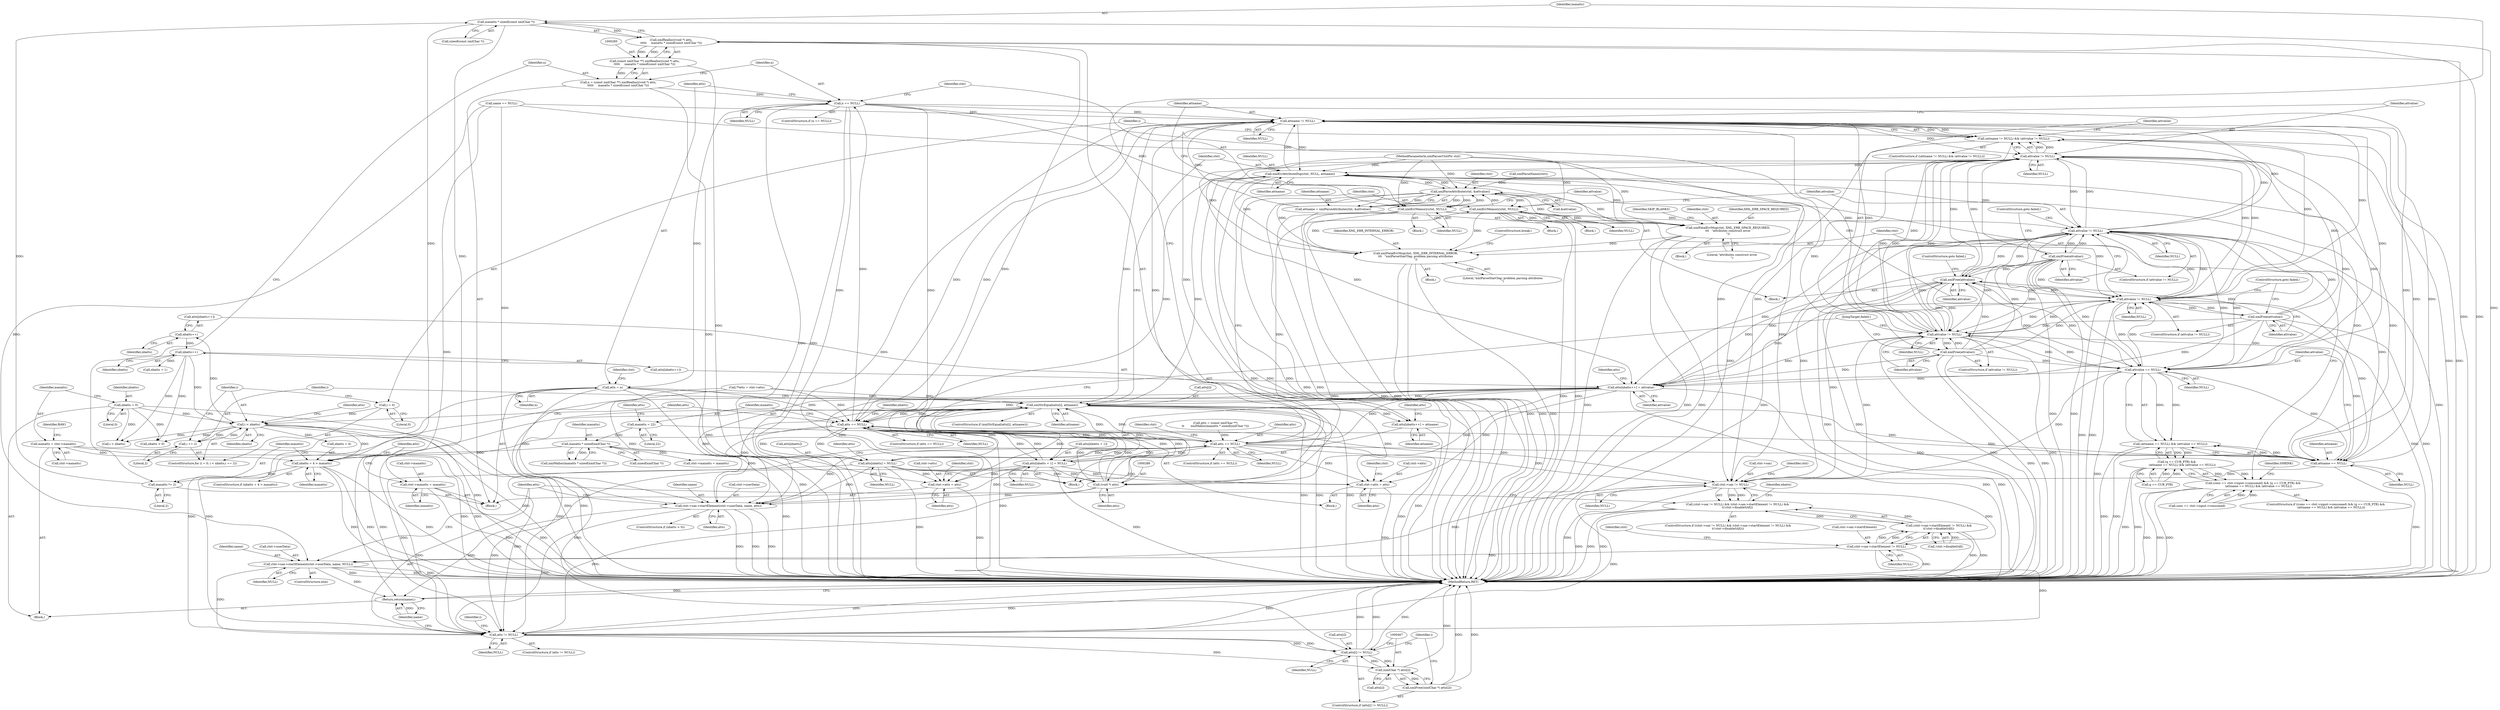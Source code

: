 digraph "0_Chrome_d0947db40187f4708c58e64cbd6013faf9eddeed_32@API" {
"1000290" [label="(Call,maxatts * sizeof(const xmlChar *))"];
"1000279" [label="(Call,maxatts *= 2)"];
"1000272" [label="(Call,nbatts + 4 > maxatts)"];
"1000207" [label="(Call,i < nbatts)"];
"1000210" [label="(Call,i += 2)"];
"1000204" [label="(Call,i = 0)"];
"1000119" [label="(Call,nbatts = 0)"];
"1000331" [label="(Call,nbatts++)"];
"1000325" [label="(Call,nbatts++)"];
"1000290" [label="(Call,maxatts * sizeof(const xmlChar *))"];
"1000241" [label="(Call,maxatts * sizeof(xmlChar *))"];
"1000233" [label="(Call,maxatts = 22)"];
"1000123" [label="(Call,maxatts = ctxt->maxatts)"];
"1000286" [label="(Call,xmlRealloc((void *) atts,\n\t\t\t\t\t     maxatts * sizeof(const xmlChar *)))"];
"1000284" [label="(Call,(const xmlChar **) xmlRealloc((void *) atts,\n\t\t\t\t\t     maxatts * sizeof(const xmlChar *)))"];
"1000282" [label="(Call,n = (const xmlChar **) xmlRealloc((void *) atts,\n\t\t\t\t\t     maxatts * sizeof(const xmlChar *)))"];
"1000295" [label="(Call,n == NULL)"];
"1000196" [label="(Call,attname != NULL)"];
"1000195" [label="(Call,(attname != NULL) && (attvalue != NULL))"];
"1000199" [label="(Call,attvalue != NULL)"];
"1000221" [label="(Call,xmlErrAttributeDup(ctxt, NULL, attname))"];
"1000190" [label="(Call,xmlParseAttribute(ctxt, &attvalue))"];
"1000188" [label="(Call,attname = xmlParseAttribute(ctxt, &attvalue))"];
"1000250" [label="(Call,xmlErrMemory(ctxt, NULL))"];
"1000254" [label="(Call,attvalue != NULL)"];
"1000225" [label="(Call,xmlFree(attvalue))"];
"1000303" [label="(Call,attvalue != NULL)"];
"1000306" [label="(Call,xmlFree(attvalue))"];
"1000328" [label="(Call,atts[nbatts++] = attvalue)"];
"1000215" [label="(Call,xmlStrEqual(atts[i], attname))"];
"1000229" [label="(Call,atts == NULL)"];
"1000246" [label="(Call,atts == NULL)"];
"1000260" [label="(Call,ctxt->atts = atts)"];
"1000334" [label="(Call,atts[nbatts] = NULL)"];
"1000287" [label="(Call,(void *) atts)"];
"1000431" [label="(Call,ctxt->sax->startElement(ctxt->userData, name, atts))"];
"1000445" [label="(Call,atts != NULL)"];
"1000460" [label="(Call,atts[i] != NULL)"];
"1000466" [label="(Call,(xmlChar *) atts[i])"];
"1000465" [label="(Call,xmlFree((xmlChar *) atts[i]))"];
"1000471" [label="(Return,return(name);)"];
"1000312" [label="(Call,ctxt->atts = atts)"];
"1000339" [label="(Call,atts[nbatts + 1] = NULL)"];
"1000393" [label="(Call,attname == NULL)"];
"1000392" [label="(Call,(attname == NULL) && (attvalue == NULL))"];
"1000388" [label="(Call,(q == CUR_PTR) &&\n            (attname == NULL) && (attvalue == NULL))"];
"1000380" [label="(Call,(cons == ctxt->input->consumed) && (q == CUR_PTR) &&\n            (attname == NULL) && (attvalue == NULL))"];
"1000396" [label="(Call,attvalue == NULL)"];
"1000349" [label="(Call,attvalue != NULL)"];
"1000352" [label="(Call,xmlFree(attvalue))"];
"1000409" [label="(Call,ctxt->sax != NULL)"];
"1000408" [label="(Call,(ctxt->sax != NULL) && (ctxt->sax->startElement != NULL) &&\n\t(!ctxt->disableSAX))"];
"1000415" [label="(Call,ctxt->sax->startElement != NULL)"];
"1000414" [label="(Call,(ctxt->sax->startElement != NULL) &&\n\t(!ctxt->disableSAX))"];
"1000438" [label="(Call,ctxt->sax->startElement(ctxt->userData, name, NULL))"];
"1000322" [label="(Call,atts[nbatts++] = attname)"];
"1000257" [label="(Call,xmlFree(attvalue))"];
"1000374" [label="(Call,xmlFatalErrMsg(ctxt, XML_ERR_SPACE_REQUIRED,\n\t\t\t   \"attributes construct error\n\"))"];
"1000400" [label="(Call,xmlFatalErrMsg(ctxt, XML_ERR_INTERNAL_ERROR,\n\t\t\t   \"xmlParseStartTag: problem parsing attributes\n\"))"];
"1000299" [label="(Call,xmlErrMemory(ctxt, NULL))"];
"1000309" [label="(Call,atts = n)"];
"1000317" [label="(Call,ctxt->maxatts = maxatts)"];
"1000432" [label="(Call,ctxt->userData)"];
"1000120" [label="(Identifier,nbatts)"];
"1000422" [label="(Call,!ctxt->disableSAX)"];
"1000351" [label="(Identifier,NULL)"];
"1000227" [label="(ControlStructure,goto failed;)"];
"1000307" [label="(Identifier,attvalue)"];
"1000141" [label="(Call,name == NULL)"];
"1000202" [label="(Block,)"];
"1000324" [label="(Identifier,atts)"];
"1000287" [label="(Call,(void *) atts)"];
"1000277" [label="(Block,)"];
"1000295" [label="(Call,n == NULL)"];
"1000401" [label="(Identifier,ctxt)"];
"1000330" [label="(Identifier,atts)"];
"1000400" [label="(Call,xmlFatalErrMsg(ctxt, XML_ERR_INTERNAL_ERROR,\n\t\t\t   \"xmlParseStartTag: problem parsing attributes\n\"))"];
"1000327" [label="(Identifier,attname)"];
"1000353" [label="(Identifier,attvalue)"];
"1000233" [label="(Call,maxatts = 22)"];
"1000254" [label="(Call,attvalue != NULL)"];
"1000302" [label="(ControlStructure,if (attvalue != NULL))"];
"1000243" [label="(Call,sizeof(xmlChar *))"];
"1000300" [label="(Identifier,ctxt)"];
"1000210" [label="(Call,i += 2)"];
"1000212" [label="(Literal,2)"];
"1000296" [label="(Identifier,n)"];
"1000194" [label="(ControlStructure,if ((attname != NULL) && (attvalue != NULL)))"];
"1000223" [label="(Identifier,NULL)"];
"1000415" [label="(Call,ctxt->sax->startElement != NULL)"];
"1000431" [label="(Call,ctxt->sax->startElement(ctxt->userData, name, atts))"];
"1000242" [label="(Identifier,maxatts)"];
"1000272" [label="(Call,nbatts + 4 > maxatts)"];
"1000262" [label="(Identifier,ctxt)"];
"1000255" [label="(Identifier,attvalue)"];
"1000335" [label="(Call,atts[nbatts])"];
"1000461" [label="(Call,atts[i])"];
"1000336" [label="(Identifier,atts)"];
"1000377" [label="(Literal,\"attributes construct error\n\")"];
"1000260" [label="(Call,ctxt->atts = atts)"];
"1000297" [label="(Identifier,NULL)"];
"1000188" [label="(Call,attname = xmlParseAttribute(ctxt, &attvalue))"];
"1000221" [label="(Call,xmlErrAttributeDup(ctxt, NULL, attname))"];
"1000200" [label="(Identifier,attvalue)"];
"1000267" [label="(Identifier,ctxt)"];
"1000341" [label="(Identifier,atts)"];
"1000338" [label="(Identifier,NULL)"];
"1000301" [label="(Identifier,NULL)"];
"1000352" [label="(Call,xmlFree(attvalue))"];
"1000328" [label="(Call,atts[nbatts++] = attvalue)"];
"1000138" [label="(Call,xmlParseName(ctxt))"];
"1000354" [label="(JumpTarget,failed:)"];
"1000326" [label="(Identifier,nbatts)"];
"1000405" [label="(Identifier,SHRINK)"];
"1000225" [label="(Call,xmlFree(attvalue))"];
"1000471" [label="(Return,return(name);)"];
"1000314" [label="(Identifier,ctxt)"];
"1000321" [label="(Identifier,maxatts)"];
"1000215" [label="(Call,xmlStrEqual(atts[i], attname))"];
"1000348" [label="(ControlStructure,if (attvalue != NULL))"];
"1000427" [label="(ControlStructure,if (nbatts > 0))"];
"1000203" [label="(ControlStructure,for (i = 0; i < nbatts;i += 2))"];
"1000281" [label="(Literal,2)"];
"1000409" [label="(Call,ctxt->sax != NULL)"];
"1000251" [label="(Identifier,ctxt)"];
"1000413" [label="(Identifier,NULL)"];
"1000217" [label="(Identifier,atts)"];
"1000274" [label="(Identifier,nbatts)"];
"1000248" [label="(Identifier,NULL)"];
"1000204" [label="(Call,i = 0)"];
"1000234" [label="(Identifier,maxatts)"];
"1000124" [label="(Identifier,maxatts)"];
"1000261" [label="(Call,ctxt->atts)"];
"1000318" [label="(Call,ctxt->maxatts)"];
"1000214" [label="(ControlStructure,if (xmlStrEqual(atts[i], attname)))"];
"1000258" [label="(Identifier,attvalue)"];
"1000273" [label="(Call,nbatts + 4)"];
"1000435" [label="(Identifier,name)"];
"1000375" [label="(Identifier,ctxt)"];
"1000198" [label="(Identifier,NULL)"];
"1000323" [label="(Call,atts[nbatts++])"];
"1000349" [label="(Call,attvalue != NULL)"];
"1000306" [label="(Call,xmlFree(attvalue))"];
"1000414" [label="(Call,(ctxt->sax->startElement != NULL) &&\n\t(!ctxt->disableSAX))"];
"1000224" [label="(Identifier,attname)"];
"1000241" [label="(Call,maxatts * sizeof(xmlChar *))"];
"1000175" [label="(Block,)"];
"1000380" [label="(Call,(cons == ctxt->input->consumed) && (q == CUR_PTR) &&\n            (attname == NULL) && (attvalue == NULL))"];
"1000408" [label="(Call,(ctxt->sax != NULL) && (ctxt->sax->startElement != NULL) &&\n\t(!ctxt->disableSAX))"];
"1000342" [label="(Call,nbatts + 1)"];
"1000311" [label="(Identifier,n)"];
"1000304" [label="(Identifier,attvalue)"];
"1000292" [label="(Call,sizeof(const xmlChar *))"];
"1000228" [label="(ControlStructure,if (atts == NULL))"];
"1000284" [label="(Call,(const xmlChar **) xmlRealloc((void *) atts,\n\t\t\t\t\t     maxatts * sizeof(const xmlChar *)))"];
"1000402" [label="(Identifier,XML_ERR_INTERNAL_ERROR)"];
"1000464" [label="(Identifier,NULL)"];
"1000286" [label="(Call,xmlRealloc((void *) atts,\n\t\t\t\t\t     maxatts * sizeof(const xmlChar *)))"];
"1000331" [label="(Call,nbatts++)"];
"1000416" [label="(Call,ctxt->sax->startElement)"];
"1000473" [label="(MethodReturn,RET)"];
"1000222" [label="(Identifier,ctxt)"];
"1000437" [label="(ControlStructure,else)"];
"1000299" [label="(Call,xmlErrMemory(ctxt, NULL))"];
"1000376" [label="(Identifier,XML_ERR_SPACE_REQUIRED)"];
"1000428" [label="(Call,nbatts > 0)"];
"1000259" [label="(ControlStructure,goto failed;)"];
"1000113" [label="(Call,**atts = ctxt->atts)"];
"1000322" [label="(Call,atts[nbatts++] = attname)"];
"1000240" [label="(Call,xmlMalloc(maxatts * sizeof(xmlChar *)))"];
"1000236" [label="(Call,atts = (const xmlChar **)\n\t\t       xmlMalloc(maxatts * sizeof(xmlChar *)))"];
"1000280" [label="(Identifier,maxatts)"];
"1000235" [label="(Literal,22)"];
"1000290" [label="(Call,maxatts * sizeof(const xmlChar *))"];
"1000196" [label="(Call,attname != NULL)"];
"1000334" [label="(Call,atts[nbatts] = NULL)"];
"1000309" [label="(Call,atts = n)"];
"1000447" [label="(Identifier,NULL)"];
"1000399" [label="(Block,)"];
"1000436" [label="(Identifier,atts)"];
"1000472" [label="(Identifier,name)"];
"1000316" [label="(Identifier,atts)"];
"1000283" [label="(Identifier,n)"];
"1000265" [label="(Call,ctxt->maxatts = maxatts)"];
"1000252" [label="(Identifier,NULL)"];
"1000305" [label="(Identifier,NULL)"];
"1000289" [label="(Identifier,atts)"];
"1000389" [label="(Call,q == CUR_PTR)"];
"1000460" [label="(Call,atts[i] != NULL)"];
"1000421" [label="(Identifier,NULL)"];
"1000339" [label="(Call,atts[nbatts + 1] = NULL)"];
"1000303" [label="(Call,attvalue != NULL)"];
"1000394" [label="(Identifier,attname)"];
"1000219" [label="(Identifier,attname)"];
"1000466" [label="(Call,(xmlChar *) atts[i])"];
"1000451" [label="(Identifier,i)"];
"1000443" [label="(Identifier,NULL)"];
"1000294" [label="(ControlStructure,if (n == NULL))"];
"1000446" [label="(Identifier,atts)"];
"1000229" [label="(Call,atts == NULL)"];
"1000340" [label="(Call,atts[nbatts + 1])"];
"1000373" [label="(Block,)"];
"1000332" [label="(Identifier,nbatts)"];
"1000192" [label="(Call,&attvalue)"];
"1000195" [label="(Call,(attname != NULL) && (attvalue != NULL))"];
"1000231" [label="(Identifier,NULL)"];
"1000438" [label="(Call,ctxt->sax->startElement(ctxt->userData, name, NULL))"];
"1000257" [label="(Call,xmlFree(attvalue))"];
"1000424" [label="(Identifier,ctxt)"];
"1000245" [label="(ControlStructure,if (atts == NULL))"];
"1000453" [label="(Call,i < nbatts)"];
"1000131" [label="(Identifier,RAW)"];
"1000249" [label="(Block,)"];
"1000444" [label="(ControlStructure,if (atts != NULL))"];
"1000429" [label="(Identifier,nbatts)"];
"1000457" [label="(Identifier,i)"];
"1000397" [label="(Identifier,attvalue)"];
"1000123" [label="(Call,maxatts = ctxt->maxatts)"];
"1000398" [label="(Identifier,NULL)"];
"1000279" [label="(Call,maxatts *= 2)"];
"1000298" [label="(Block,)"];
"1000256" [label="(Identifier,NULL)"];
"1000271" [label="(ControlStructure,if (nbatts + 4 > maxatts))"];
"1000237" [label="(Identifier,atts)"];
"1000209" [label="(Identifier,nbatts)"];
"1000226" [label="(Identifier,attvalue)"];
"1000439" [label="(Call,ctxt->userData)"];
"1000246" [label="(Call,atts == NULL)"];
"1000445" [label="(Call,atts != NULL)"];
"1000206" [label="(Literal,0)"];
"1000381" [label="(Call,cons == ctxt->input->consumed)"];
"1000459" [label="(ControlStructure,if (atts[i] != NULL))"];
"1000205" [label="(Identifier,i)"];
"1000325" [label="(Call,nbatts++)"];
"1000207" [label="(Call,i < nbatts)"];
"1000312" [label="(Call,ctxt->atts = atts)"];
"1000465" [label="(Call,xmlFree((xmlChar *) atts[i]))"];
"1000403" [label="(Literal,\"xmlParseStartTag: problem parsing attributes\n\")"];
"1000404" [label="(ControlStructure,break;)"];
"1000250" [label="(Call,xmlErrMemory(ctxt, NULL))"];
"1000308" [label="(ControlStructure,goto failed;)"];
"1000121" [label="(Literal,0)"];
"1000211" [label="(Identifier,i)"];
"1000201" [label="(Identifier,NULL)"];
"1000253" [label="(ControlStructure,if (attvalue != NULL))"];
"1000291" [label="(Identifier,maxatts)"];
"1000317" [label="(Call,ctxt->maxatts = maxatts)"];
"1000208" [label="(Identifier,i)"];
"1000329" [label="(Call,atts[nbatts++])"];
"1000197" [label="(Identifier,attname)"];
"1000189" [label="(Identifier,attname)"];
"1000442" [label="(Identifier,name)"];
"1000276" [label="(Identifier,maxatts)"];
"1000232" [label="(Block,)"];
"1000396" [label="(Call,attvalue == NULL)"];
"1000119" [label="(Call,nbatts = 0)"];
"1000393" [label="(Call,attname == NULL)"];
"1000374" [label="(Call,xmlFatalErrMsg(ctxt, XML_ERR_SPACE_REQUIRED,\n\t\t\t   \"attributes construct error\n\"))"];
"1000282" [label="(Call,n = (const xmlChar **) xmlRealloc((void *) atts,\n\t\t\t\t\t     maxatts * sizeof(const xmlChar *)))"];
"1000392" [label="(Call,(attname == NULL) && (attvalue == NULL))"];
"1000410" [label="(Call,ctxt->sax)"];
"1000216" [label="(Call,atts[i])"];
"1000125" [label="(Call,ctxt->maxatts)"];
"1000388" [label="(Call,(q == CUR_PTR) &&\n            (attname == NULL) && (attvalue == NULL))"];
"1000395" [label="(Identifier,NULL)"];
"1000107" [label="(MethodParameterIn,xmlParserCtxtPtr ctxt)"];
"1000264" [label="(Identifier,atts)"];
"1000190" [label="(Call,xmlParseAttribute(ctxt, &attvalue))"];
"1000313" [label="(Call,ctxt->atts)"];
"1000418" [label="(Identifier,ctxt)"];
"1000310" [label="(Identifier,atts)"];
"1000407" [label="(ControlStructure,if ((ctxt->sax != NULL) && (ctxt->sax->startElement != NULL) &&\n\t(!ctxt->disableSAX)))"];
"1000191" [label="(Identifier,ctxt)"];
"1000350" [label="(Identifier,attvalue)"];
"1000379" [label="(ControlStructure,if ((cons == ctxt->input->consumed) && (q == CUR_PTR) &&\n            (attname == NULL) && (attvalue == NULL)))"];
"1000378" [label="(Identifier,SKIP_BLANKS)"];
"1000247" [label="(Identifier,atts)"];
"1000468" [label="(Call,atts[i])"];
"1000345" [label="(Identifier,NULL)"];
"1000319" [label="(Identifier,ctxt)"];
"1000220" [label="(Block,)"];
"1000199" [label="(Call,attvalue != NULL)"];
"1000333" [label="(Identifier,attvalue)"];
"1000230" [label="(Identifier,atts)"];
"1000108" [label="(Block,)"];
"1000290" -> "1000286"  [label="AST: "];
"1000290" -> "1000292"  [label="CFG: "];
"1000291" -> "1000290"  [label="AST: "];
"1000292" -> "1000290"  [label="AST: "];
"1000286" -> "1000290"  [label="CFG: "];
"1000290" -> "1000473"  [label="DDG: "];
"1000290" -> "1000272"  [label="DDG: "];
"1000290" -> "1000286"  [label="DDG: "];
"1000279" -> "1000290"  [label="DDG: "];
"1000290" -> "1000317"  [label="DDG: "];
"1000279" -> "1000277"  [label="AST: "];
"1000279" -> "1000281"  [label="CFG: "];
"1000280" -> "1000279"  [label="AST: "];
"1000281" -> "1000279"  [label="AST: "];
"1000283" -> "1000279"  [label="CFG: "];
"1000272" -> "1000279"  [label="DDG: "];
"1000272" -> "1000271"  [label="AST: "];
"1000272" -> "1000276"  [label="CFG: "];
"1000273" -> "1000272"  [label="AST: "];
"1000276" -> "1000272"  [label="AST: "];
"1000280" -> "1000272"  [label="CFG: "];
"1000324" -> "1000272"  [label="CFG: "];
"1000272" -> "1000473"  [label="DDG: "];
"1000272" -> "1000473"  [label="DDG: "];
"1000272" -> "1000473"  [label="DDG: "];
"1000207" -> "1000272"  [label="DDG: "];
"1000241" -> "1000272"  [label="DDG: "];
"1000123" -> "1000272"  [label="DDG: "];
"1000207" -> "1000203"  [label="AST: "];
"1000207" -> "1000209"  [label="CFG: "];
"1000208" -> "1000207"  [label="AST: "];
"1000209" -> "1000207"  [label="AST: "];
"1000217" -> "1000207"  [label="CFG: "];
"1000230" -> "1000207"  [label="CFG: "];
"1000207" -> "1000473"  [label="DDG: "];
"1000207" -> "1000473"  [label="DDG: "];
"1000207" -> "1000473"  [label="DDG: "];
"1000210" -> "1000207"  [label="DDG: "];
"1000204" -> "1000207"  [label="DDG: "];
"1000119" -> "1000207"  [label="DDG: "];
"1000331" -> "1000207"  [label="DDG: "];
"1000207" -> "1000210"  [label="DDG: "];
"1000207" -> "1000273"  [label="DDG: "];
"1000207" -> "1000325"  [label="DDG: "];
"1000207" -> "1000428"  [label="DDG: "];
"1000207" -> "1000453"  [label="DDG: "];
"1000210" -> "1000203"  [label="AST: "];
"1000210" -> "1000212"  [label="CFG: "];
"1000211" -> "1000210"  [label="AST: "];
"1000212" -> "1000210"  [label="AST: "];
"1000208" -> "1000210"  [label="CFG: "];
"1000204" -> "1000203"  [label="AST: "];
"1000204" -> "1000206"  [label="CFG: "];
"1000205" -> "1000204"  [label="AST: "];
"1000206" -> "1000204"  [label="AST: "];
"1000208" -> "1000204"  [label="CFG: "];
"1000119" -> "1000108"  [label="AST: "];
"1000119" -> "1000121"  [label="CFG: "];
"1000120" -> "1000119"  [label="AST: "];
"1000121" -> "1000119"  [label="AST: "];
"1000124" -> "1000119"  [label="CFG: "];
"1000119" -> "1000473"  [label="DDG: "];
"1000119" -> "1000428"  [label="DDG: "];
"1000119" -> "1000453"  [label="DDG: "];
"1000331" -> "1000329"  [label="AST: "];
"1000331" -> "1000332"  [label="CFG: "];
"1000332" -> "1000331"  [label="AST: "];
"1000329" -> "1000331"  [label="CFG: "];
"1000325" -> "1000331"  [label="DDG: "];
"1000331" -> "1000342"  [label="DDG: "];
"1000331" -> "1000428"  [label="DDG: "];
"1000331" -> "1000453"  [label="DDG: "];
"1000325" -> "1000323"  [label="AST: "];
"1000325" -> "1000326"  [label="CFG: "];
"1000326" -> "1000325"  [label="AST: "];
"1000323" -> "1000325"  [label="CFG: "];
"1000241" -> "1000240"  [label="AST: "];
"1000241" -> "1000243"  [label="CFG: "];
"1000242" -> "1000241"  [label="AST: "];
"1000243" -> "1000241"  [label="AST: "];
"1000240" -> "1000241"  [label="CFG: "];
"1000241" -> "1000473"  [label="DDG: "];
"1000241" -> "1000240"  [label="DDG: "];
"1000233" -> "1000241"  [label="DDG: "];
"1000241" -> "1000265"  [label="DDG: "];
"1000233" -> "1000232"  [label="AST: "];
"1000233" -> "1000235"  [label="CFG: "];
"1000234" -> "1000233"  [label="AST: "];
"1000235" -> "1000233"  [label="AST: "];
"1000237" -> "1000233"  [label="CFG: "];
"1000123" -> "1000108"  [label="AST: "];
"1000123" -> "1000125"  [label="CFG: "];
"1000124" -> "1000123"  [label="AST: "];
"1000125" -> "1000123"  [label="AST: "];
"1000131" -> "1000123"  [label="CFG: "];
"1000123" -> "1000473"  [label="DDG: "];
"1000123" -> "1000473"  [label="DDG: "];
"1000286" -> "1000284"  [label="AST: "];
"1000287" -> "1000286"  [label="AST: "];
"1000284" -> "1000286"  [label="CFG: "];
"1000286" -> "1000473"  [label="DDG: "];
"1000286" -> "1000473"  [label="DDG: "];
"1000286" -> "1000284"  [label="DDG: "];
"1000286" -> "1000284"  [label="DDG: "];
"1000287" -> "1000286"  [label="DDG: "];
"1000284" -> "1000282"  [label="AST: "];
"1000285" -> "1000284"  [label="AST: "];
"1000282" -> "1000284"  [label="CFG: "];
"1000284" -> "1000473"  [label="DDG: "];
"1000284" -> "1000282"  [label="DDG: "];
"1000282" -> "1000277"  [label="AST: "];
"1000283" -> "1000282"  [label="AST: "];
"1000296" -> "1000282"  [label="CFG: "];
"1000282" -> "1000473"  [label="DDG: "];
"1000282" -> "1000295"  [label="DDG: "];
"1000295" -> "1000294"  [label="AST: "];
"1000295" -> "1000297"  [label="CFG: "];
"1000296" -> "1000295"  [label="AST: "];
"1000297" -> "1000295"  [label="AST: "];
"1000300" -> "1000295"  [label="CFG: "];
"1000310" -> "1000295"  [label="CFG: "];
"1000295" -> "1000473"  [label="DDG: "];
"1000295" -> "1000473"  [label="DDG: "];
"1000295" -> "1000196"  [label="DDG: "];
"1000229" -> "1000295"  [label="DDG: "];
"1000295" -> "1000299"  [label="DDG: "];
"1000295" -> "1000309"  [label="DDG: "];
"1000295" -> "1000334"  [label="DDG: "];
"1000295" -> "1000339"  [label="DDG: "];
"1000295" -> "1000393"  [label="DDG: "];
"1000295" -> "1000409"  [label="DDG: "];
"1000196" -> "1000195"  [label="AST: "];
"1000196" -> "1000198"  [label="CFG: "];
"1000197" -> "1000196"  [label="AST: "];
"1000198" -> "1000196"  [label="AST: "];
"1000200" -> "1000196"  [label="CFG: "];
"1000195" -> "1000196"  [label="CFG: "];
"1000196" -> "1000473"  [label="DDG: "];
"1000196" -> "1000195"  [label="DDG: "];
"1000196" -> "1000195"  [label="DDG: "];
"1000188" -> "1000196"  [label="DDG: "];
"1000221" -> "1000196"  [label="DDG: "];
"1000349" -> "1000196"  [label="DDG: "];
"1000396" -> "1000196"  [label="DDG: "];
"1000303" -> "1000196"  [label="DDG: "];
"1000141" -> "1000196"  [label="DDG: "];
"1000254" -> "1000196"  [label="DDG: "];
"1000393" -> "1000196"  [label="DDG: "];
"1000246" -> "1000196"  [label="DDG: "];
"1000229" -> "1000196"  [label="DDG: "];
"1000196" -> "1000199"  [label="DDG: "];
"1000196" -> "1000215"  [label="DDG: "];
"1000196" -> "1000221"  [label="DDG: "];
"1000196" -> "1000229"  [label="DDG: "];
"1000196" -> "1000322"  [label="DDG: "];
"1000196" -> "1000349"  [label="DDG: "];
"1000196" -> "1000393"  [label="DDG: "];
"1000195" -> "1000194"  [label="AST: "];
"1000195" -> "1000199"  [label="CFG: "];
"1000199" -> "1000195"  [label="AST: "];
"1000205" -> "1000195"  [label="CFG: "];
"1000350" -> "1000195"  [label="CFG: "];
"1000195" -> "1000473"  [label="DDG: "];
"1000195" -> "1000473"  [label="DDG: "];
"1000195" -> "1000473"  [label="DDG: "];
"1000349" -> "1000195"  [label="DDG: "];
"1000303" -> "1000195"  [label="DDG: "];
"1000254" -> "1000195"  [label="DDG: "];
"1000199" -> "1000195"  [label="DDG: "];
"1000199" -> "1000195"  [label="DDG: "];
"1000199" -> "1000201"  [label="CFG: "];
"1000200" -> "1000199"  [label="AST: "];
"1000201" -> "1000199"  [label="AST: "];
"1000396" -> "1000199"  [label="DDG: "];
"1000303" -> "1000199"  [label="DDG: "];
"1000254" -> "1000199"  [label="DDG: "];
"1000225" -> "1000199"  [label="DDG: "];
"1000306" -> "1000199"  [label="DDG: "];
"1000352" -> "1000199"  [label="DDG: "];
"1000257" -> "1000199"  [label="DDG: "];
"1000349" -> "1000199"  [label="DDG: "];
"1000199" -> "1000221"  [label="DDG: "];
"1000199" -> "1000225"  [label="DDG: "];
"1000199" -> "1000229"  [label="DDG: "];
"1000199" -> "1000254"  [label="DDG: "];
"1000199" -> "1000303"  [label="DDG: "];
"1000199" -> "1000328"  [label="DDG: "];
"1000199" -> "1000349"  [label="DDG: "];
"1000199" -> "1000349"  [label="DDG: "];
"1000199" -> "1000396"  [label="DDG: "];
"1000221" -> "1000220"  [label="AST: "];
"1000221" -> "1000224"  [label="CFG: "];
"1000222" -> "1000221"  [label="AST: "];
"1000223" -> "1000221"  [label="AST: "];
"1000224" -> "1000221"  [label="AST: "];
"1000226" -> "1000221"  [label="CFG: "];
"1000221" -> "1000473"  [label="DDG: "];
"1000221" -> "1000473"  [label="DDG: "];
"1000221" -> "1000473"  [label="DDG: "];
"1000221" -> "1000190"  [label="DDG: "];
"1000190" -> "1000221"  [label="DDG: "];
"1000107" -> "1000221"  [label="DDG: "];
"1000215" -> "1000221"  [label="DDG: "];
"1000221" -> "1000374"  [label="DDG: "];
"1000221" -> "1000393"  [label="DDG: "];
"1000221" -> "1000393"  [label="DDG: "];
"1000221" -> "1000400"  [label="DDG: "];
"1000221" -> "1000409"  [label="DDG: "];
"1000190" -> "1000188"  [label="AST: "];
"1000190" -> "1000192"  [label="CFG: "];
"1000191" -> "1000190"  [label="AST: "];
"1000192" -> "1000190"  [label="AST: "];
"1000188" -> "1000190"  [label="CFG: "];
"1000190" -> "1000473"  [label="DDG: "];
"1000190" -> "1000473"  [label="DDG: "];
"1000190" -> "1000188"  [label="DDG: "];
"1000190" -> "1000188"  [label="DDG: "];
"1000138" -> "1000190"  [label="DDG: "];
"1000299" -> "1000190"  [label="DDG: "];
"1000250" -> "1000190"  [label="DDG: "];
"1000374" -> "1000190"  [label="DDG: "];
"1000107" -> "1000190"  [label="DDG: "];
"1000190" -> "1000250"  [label="DDG: "];
"1000190" -> "1000299"  [label="DDG: "];
"1000190" -> "1000374"  [label="DDG: "];
"1000190" -> "1000400"  [label="DDG: "];
"1000188" -> "1000175"  [label="AST: "];
"1000189" -> "1000188"  [label="AST: "];
"1000197" -> "1000188"  [label="CFG: "];
"1000188" -> "1000473"  [label="DDG: "];
"1000250" -> "1000249"  [label="AST: "];
"1000250" -> "1000252"  [label="CFG: "];
"1000251" -> "1000250"  [label="AST: "];
"1000252" -> "1000250"  [label="AST: "];
"1000255" -> "1000250"  [label="CFG: "];
"1000250" -> "1000473"  [label="DDG: "];
"1000250" -> "1000473"  [label="DDG: "];
"1000107" -> "1000250"  [label="DDG: "];
"1000246" -> "1000250"  [label="DDG: "];
"1000250" -> "1000254"  [label="DDG: "];
"1000250" -> "1000374"  [label="DDG: "];
"1000250" -> "1000400"  [label="DDG: "];
"1000254" -> "1000253"  [label="AST: "];
"1000254" -> "1000256"  [label="CFG: "];
"1000255" -> "1000254"  [label="AST: "];
"1000256" -> "1000254"  [label="AST: "];
"1000258" -> "1000254"  [label="CFG: "];
"1000259" -> "1000254"  [label="CFG: "];
"1000254" -> "1000473"  [label="DDG: "];
"1000254" -> "1000473"  [label="DDG: "];
"1000254" -> "1000225"  [label="DDG: "];
"1000396" -> "1000254"  [label="DDG: "];
"1000303" -> "1000254"  [label="DDG: "];
"1000225" -> "1000254"  [label="DDG: "];
"1000306" -> "1000254"  [label="DDG: "];
"1000352" -> "1000254"  [label="DDG: "];
"1000257" -> "1000254"  [label="DDG: "];
"1000349" -> "1000254"  [label="DDG: "];
"1000254" -> "1000257"  [label="DDG: "];
"1000254" -> "1000303"  [label="DDG: "];
"1000254" -> "1000328"  [label="DDG: "];
"1000254" -> "1000349"  [label="DDG: "];
"1000254" -> "1000393"  [label="DDG: "];
"1000254" -> "1000396"  [label="DDG: "];
"1000254" -> "1000409"  [label="DDG: "];
"1000225" -> "1000220"  [label="AST: "];
"1000225" -> "1000226"  [label="CFG: "];
"1000226" -> "1000225"  [label="AST: "];
"1000227" -> "1000225"  [label="CFG: "];
"1000225" -> "1000473"  [label="DDG: "];
"1000225" -> "1000473"  [label="DDG: "];
"1000396" -> "1000225"  [label="DDG: "];
"1000303" -> "1000225"  [label="DDG: "];
"1000306" -> "1000225"  [label="DDG: "];
"1000352" -> "1000225"  [label="DDG: "];
"1000257" -> "1000225"  [label="DDG: "];
"1000349" -> "1000225"  [label="DDG: "];
"1000225" -> "1000303"  [label="DDG: "];
"1000225" -> "1000328"  [label="DDG: "];
"1000225" -> "1000349"  [label="DDG: "];
"1000225" -> "1000396"  [label="DDG: "];
"1000303" -> "1000302"  [label="AST: "];
"1000303" -> "1000305"  [label="CFG: "];
"1000304" -> "1000303"  [label="AST: "];
"1000305" -> "1000303"  [label="AST: "];
"1000307" -> "1000303"  [label="CFG: "];
"1000308" -> "1000303"  [label="CFG: "];
"1000303" -> "1000473"  [label="DDG: "];
"1000303" -> "1000473"  [label="DDG: "];
"1000396" -> "1000303"  [label="DDG: "];
"1000306" -> "1000303"  [label="DDG: "];
"1000352" -> "1000303"  [label="DDG: "];
"1000257" -> "1000303"  [label="DDG: "];
"1000349" -> "1000303"  [label="DDG: "];
"1000299" -> "1000303"  [label="DDG: "];
"1000303" -> "1000306"  [label="DDG: "];
"1000303" -> "1000328"  [label="DDG: "];
"1000303" -> "1000349"  [label="DDG: "];
"1000303" -> "1000393"  [label="DDG: "];
"1000303" -> "1000396"  [label="DDG: "];
"1000303" -> "1000409"  [label="DDG: "];
"1000306" -> "1000302"  [label="AST: "];
"1000306" -> "1000307"  [label="CFG: "];
"1000307" -> "1000306"  [label="AST: "];
"1000308" -> "1000306"  [label="CFG: "];
"1000306" -> "1000473"  [label="DDG: "];
"1000306" -> "1000473"  [label="DDG: "];
"1000306" -> "1000328"  [label="DDG: "];
"1000306" -> "1000349"  [label="DDG: "];
"1000306" -> "1000396"  [label="DDG: "];
"1000328" -> "1000202"  [label="AST: "];
"1000328" -> "1000333"  [label="CFG: "];
"1000329" -> "1000328"  [label="AST: "];
"1000333" -> "1000328"  [label="AST: "];
"1000336" -> "1000328"  [label="CFG: "];
"1000328" -> "1000473"  [label="DDG: "];
"1000328" -> "1000473"  [label="DDG: "];
"1000328" -> "1000215"  [label="DDG: "];
"1000328" -> "1000229"  [label="DDG: "];
"1000328" -> "1000246"  [label="DDG: "];
"1000328" -> "1000260"  [label="DDG: "];
"1000328" -> "1000287"  [label="DDG: "];
"1000328" -> "1000312"  [label="DDG: "];
"1000396" -> "1000328"  [label="DDG: "];
"1000352" -> "1000328"  [label="DDG: "];
"1000257" -> "1000328"  [label="DDG: "];
"1000349" -> "1000328"  [label="DDG: "];
"1000328" -> "1000431"  [label="DDG: "];
"1000328" -> "1000445"  [label="DDG: "];
"1000215" -> "1000214"  [label="AST: "];
"1000215" -> "1000219"  [label="CFG: "];
"1000216" -> "1000215"  [label="AST: "];
"1000219" -> "1000215"  [label="AST: "];
"1000222" -> "1000215"  [label="CFG: "];
"1000211" -> "1000215"  [label="CFG: "];
"1000215" -> "1000473"  [label="DDG: "];
"1000215" -> "1000473"  [label="DDG: "];
"1000215" -> "1000473"  [label="DDG: "];
"1000113" -> "1000215"  [label="DDG: "];
"1000287" -> "1000215"  [label="DDG: "];
"1000229" -> "1000215"  [label="DDG: "];
"1000246" -> "1000215"  [label="DDG: "];
"1000309" -> "1000215"  [label="DDG: "];
"1000339" -> "1000215"  [label="DDG: "];
"1000334" -> "1000215"  [label="DDG: "];
"1000215" -> "1000229"  [label="DDG: "];
"1000215" -> "1000246"  [label="DDG: "];
"1000215" -> "1000260"  [label="DDG: "];
"1000215" -> "1000287"  [label="DDG: "];
"1000215" -> "1000312"  [label="DDG: "];
"1000215" -> "1000322"  [label="DDG: "];
"1000215" -> "1000393"  [label="DDG: "];
"1000215" -> "1000431"  [label="DDG: "];
"1000215" -> "1000445"  [label="DDG: "];
"1000215" -> "1000460"  [label="DDG: "];
"1000229" -> "1000228"  [label="AST: "];
"1000229" -> "1000231"  [label="CFG: "];
"1000230" -> "1000229"  [label="AST: "];
"1000231" -> "1000229"  [label="AST: "];
"1000234" -> "1000229"  [label="CFG: "];
"1000274" -> "1000229"  [label="CFG: "];
"1000229" -> "1000473"  [label="DDG: "];
"1000113" -> "1000229"  [label="DDG: "];
"1000287" -> "1000229"  [label="DDG: "];
"1000339" -> "1000229"  [label="DDG: "];
"1000334" -> "1000229"  [label="DDG: "];
"1000246" -> "1000229"  [label="DDG: "];
"1000309" -> "1000229"  [label="DDG: "];
"1000229" -> "1000246"  [label="DDG: "];
"1000229" -> "1000287"  [label="DDG: "];
"1000229" -> "1000334"  [label="DDG: "];
"1000229" -> "1000339"  [label="DDG: "];
"1000229" -> "1000393"  [label="DDG: "];
"1000229" -> "1000409"  [label="DDG: "];
"1000229" -> "1000431"  [label="DDG: "];
"1000229" -> "1000445"  [label="DDG: "];
"1000246" -> "1000245"  [label="AST: "];
"1000246" -> "1000248"  [label="CFG: "];
"1000247" -> "1000246"  [label="AST: "];
"1000248" -> "1000246"  [label="AST: "];
"1000251" -> "1000246"  [label="CFG: "];
"1000262" -> "1000246"  [label="CFG: "];
"1000246" -> "1000473"  [label="DDG: "];
"1000236" -> "1000246"  [label="DDG: "];
"1000339" -> "1000246"  [label="DDG: "];
"1000334" -> "1000246"  [label="DDG: "];
"1000246" -> "1000260"  [label="DDG: "];
"1000246" -> "1000334"  [label="DDG: "];
"1000246" -> "1000339"  [label="DDG: "];
"1000246" -> "1000393"  [label="DDG: "];
"1000246" -> "1000409"  [label="DDG: "];
"1000246" -> "1000431"  [label="DDG: "];
"1000246" -> "1000445"  [label="DDG: "];
"1000260" -> "1000232"  [label="AST: "];
"1000260" -> "1000264"  [label="CFG: "];
"1000261" -> "1000260"  [label="AST: "];
"1000264" -> "1000260"  [label="AST: "];
"1000267" -> "1000260"  [label="CFG: "];
"1000260" -> "1000473"  [label="DDG: "];
"1000339" -> "1000260"  [label="DDG: "];
"1000334" -> "1000260"  [label="DDG: "];
"1000334" -> "1000202"  [label="AST: "];
"1000334" -> "1000338"  [label="CFG: "];
"1000335" -> "1000334"  [label="AST: "];
"1000338" -> "1000334"  [label="AST: "];
"1000341" -> "1000334"  [label="CFG: "];
"1000334" -> "1000473"  [label="DDG: "];
"1000334" -> "1000287"  [label="DDG: "];
"1000334" -> "1000312"  [label="DDG: "];
"1000334" -> "1000431"  [label="DDG: "];
"1000334" -> "1000445"  [label="DDG: "];
"1000287" -> "1000289"  [label="CFG: "];
"1000288" -> "1000287"  [label="AST: "];
"1000289" -> "1000287"  [label="AST: "];
"1000291" -> "1000287"  [label="CFG: "];
"1000339" -> "1000287"  [label="DDG: "];
"1000287" -> "1000431"  [label="DDG: "];
"1000287" -> "1000445"  [label="DDG: "];
"1000431" -> "1000427"  [label="AST: "];
"1000431" -> "1000436"  [label="CFG: "];
"1000432" -> "1000431"  [label="AST: "];
"1000435" -> "1000431"  [label="AST: "];
"1000436" -> "1000431"  [label="AST: "];
"1000446" -> "1000431"  [label="CFG: "];
"1000431" -> "1000473"  [label="DDG: "];
"1000431" -> "1000473"  [label="DDG: "];
"1000431" -> "1000473"  [label="DDG: "];
"1000141" -> "1000431"  [label="DDG: "];
"1000113" -> "1000431"  [label="DDG: "];
"1000339" -> "1000431"  [label="DDG: "];
"1000309" -> "1000431"  [label="DDG: "];
"1000431" -> "1000445"  [label="DDG: "];
"1000431" -> "1000471"  [label="DDG: "];
"1000445" -> "1000444"  [label="AST: "];
"1000445" -> "1000447"  [label="CFG: "];
"1000446" -> "1000445"  [label="AST: "];
"1000447" -> "1000445"  [label="AST: "];
"1000451" -> "1000445"  [label="CFG: "];
"1000472" -> "1000445"  [label="CFG: "];
"1000445" -> "1000473"  [label="DDG: "];
"1000445" -> "1000473"  [label="DDG: "];
"1000445" -> "1000473"  [label="DDG: "];
"1000113" -> "1000445"  [label="DDG: "];
"1000339" -> "1000445"  [label="DDG: "];
"1000309" -> "1000445"  [label="DDG: "];
"1000438" -> "1000445"  [label="DDG: "];
"1000409" -> "1000445"  [label="DDG: "];
"1000415" -> "1000445"  [label="DDG: "];
"1000445" -> "1000460"  [label="DDG: "];
"1000445" -> "1000460"  [label="DDG: "];
"1000445" -> "1000466"  [label="DDG: "];
"1000460" -> "1000459"  [label="AST: "];
"1000460" -> "1000464"  [label="CFG: "];
"1000461" -> "1000460"  [label="AST: "];
"1000464" -> "1000460"  [label="AST: "];
"1000467" -> "1000460"  [label="CFG: "];
"1000457" -> "1000460"  [label="CFG: "];
"1000460" -> "1000473"  [label="DDG: "];
"1000460" -> "1000473"  [label="DDG: "];
"1000460" -> "1000473"  [label="DDG: "];
"1000466" -> "1000460"  [label="DDG: "];
"1000460" -> "1000466"  [label="DDG: "];
"1000466" -> "1000465"  [label="AST: "];
"1000466" -> "1000468"  [label="CFG: "];
"1000467" -> "1000466"  [label="AST: "];
"1000468" -> "1000466"  [label="AST: "];
"1000465" -> "1000466"  [label="CFG: "];
"1000466" -> "1000473"  [label="DDG: "];
"1000466" -> "1000465"  [label="DDG: "];
"1000465" -> "1000459"  [label="AST: "];
"1000457" -> "1000465"  [label="CFG: "];
"1000465" -> "1000473"  [label="DDG: "];
"1000465" -> "1000473"  [label="DDG: "];
"1000471" -> "1000108"  [label="AST: "];
"1000471" -> "1000472"  [label="CFG: "];
"1000472" -> "1000471"  [label="AST: "];
"1000473" -> "1000471"  [label="CFG: "];
"1000471" -> "1000473"  [label="DDG: "];
"1000472" -> "1000471"  [label="DDG: "];
"1000438" -> "1000471"  [label="DDG: "];
"1000141" -> "1000471"  [label="DDG: "];
"1000312" -> "1000277"  [label="AST: "];
"1000312" -> "1000316"  [label="CFG: "];
"1000313" -> "1000312"  [label="AST: "];
"1000316" -> "1000312"  [label="AST: "];
"1000319" -> "1000312"  [label="CFG: "];
"1000312" -> "1000473"  [label="DDG: "];
"1000309" -> "1000312"  [label="DDG: "];
"1000339" -> "1000312"  [label="DDG: "];
"1000339" -> "1000202"  [label="AST: "];
"1000339" -> "1000345"  [label="CFG: "];
"1000340" -> "1000339"  [label="AST: "];
"1000345" -> "1000339"  [label="AST: "];
"1000354" -> "1000339"  [label="CFG: "];
"1000339" -> "1000473"  [label="DDG: "];
"1000393" -> "1000392"  [label="AST: "];
"1000393" -> "1000395"  [label="CFG: "];
"1000394" -> "1000393"  [label="AST: "];
"1000395" -> "1000393"  [label="AST: "];
"1000397" -> "1000393"  [label="CFG: "];
"1000392" -> "1000393"  [label="CFG: "];
"1000393" -> "1000473"  [label="DDG: "];
"1000393" -> "1000392"  [label="DDG: "];
"1000393" -> "1000392"  [label="DDG: "];
"1000349" -> "1000393"  [label="DDG: "];
"1000393" -> "1000396"  [label="DDG: "];
"1000393" -> "1000409"  [label="DDG: "];
"1000392" -> "1000388"  [label="AST: "];
"1000392" -> "1000396"  [label="CFG: "];
"1000396" -> "1000392"  [label="AST: "];
"1000388" -> "1000392"  [label="CFG: "];
"1000392" -> "1000473"  [label="DDG: "];
"1000392" -> "1000473"  [label="DDG: "];
"1000392" -> "1000388"  [label="DDG: "];
"1000392" -> "1000388"  [label="DDG: "];
"1000396" -> "1000392"  [label="DDG: "];
"1000396" -> "1000392"  [label="DDG: "];
"1000388" -> "1000380"  [label="AST: "];
"1000388" -> "1000389"  [label="CFG: "];
"1000389" -> "1000388"  [label="AST: "];
"1000380" -> "1000388"  [label="CFG: "];
"1000388" -> "1000473"  [label="DDG: "];
"1000388" -> "1000473"  [label="DDG: "];
"1000388" -> "1000380"  [label="DDG: "];
"1000388" -> "1000380"  [label="DDG: "];
"1000389" -> "1000388"  [label="DDG: "];
"1000389" -> "1000388"  [label="DDG: "];
"1000380" -> "1000379"  [label="AST: "];
"1000380" -> "1000381"  [label="CFG: "];
"1000381" -> "1000380"  [label="AST: "];
"1000401" -> "1000380"  [label="CFG: "];
"1000405" -> "1000380"  [label="CFG: "];
"1000380" -> "1000473"  [label="DDG: "];
"1000380" -> "1000473"  [label="DDG: "];
"1000380" -> "1000473"  [label="DDG: "];
"1000381" -> "1000380"  [label="DDG: "];
"1000381" -> "1000380"  [label="DDG: "];
"1000396" -> "1000398"  [label="CFG: "];
"1000397" -> "1000396"  [label="AST: "];
"1000398" -> "1000396"  [label="AST: "];
"1000396" -> "1000473"  [label="DDG: "];
"1000396" -> "1000349"  [label="DDG: "];
"1000352" -> "1000396"  [label="DDG: "];
"1000257" -> "1000396"  [label="DDG: "];
"1000349" -> "1000396"  [label="DDG: "];
"1000396" -> "1000409"  [label="DDG: "];
"1000349" -> "1000348"  [label="AST: "];
"1000349" -> "1000351"  [label="CFG: "];
"1000350" -> "1000349"  [label="AST: "];
"1000351" -> "1000349"  [label="AST: "];
"1000353" -> "1000349"  [label="CFG: "];
"1000354" -> "1000349"  [label="CFG: "];
"1000349" -> "1000473"  [label="DDG: "];
"1000349" -> "1000473"  [label="DDG: "];
"1000352" -> "1000349"  [label="DDG: "];
"1000257" -> "1000349"  [label="DDG: "];
"1000349" -> "1000352"  [label="DDG: "];
"1000349" -> "1000409"  [label="DDG: "];
"1000352" -> "1000348"  [label="AST: "];
"1000352" -> "1000353"  [label="CFG: "];
"1000353" -> "1000352"  [label="AST: "];
"1000354" -> "1000352"  [label="CFG: "];
"1000352" -> "1000473"  [label="DDG: "];
"1000352" -> "1000473"  [label="DDG: "];
"1000409" -> "1000408"  [label="AST: "];
"1000409" -> "1000413"  [label="CFG: "];
"1000410" -> "1000409"  [label="AST: "];
"1000413" -> "1000409"  [label="AST: "];
"1000418" -> "1000409"  [label="CFG: "];
"1000408" -> "1000409"  [label="CFG: "];
"1000409" -> "1000473"  [label="DDG: "];
"1000409" -> "1000408"  [label="DDG: "];
"1000409" -> "1000408"  [label="DDG: "];
"1000141" -> "1000409"  [label="DDG: "];
"1000409" -> "1000415"  [label="DDG: "];
"1000409" -> "1000438"  [label="DDG: "];
"1000408" -> "1000407"  [label="AST: "];
"1000408" -> "1000414"  [label="CFG: "];
"1000414" -> "1000408"  [label="AST: "];
"1000429" -> "1000408"  [label="CFG: "];
"1000446" -> "1000408"  [label="CFG: "];
"1000408" -> "1000473"  [label="DDG: "];
"1000408" -> "1000473"  [label="DDG: "];
"1000408" -> "1000473"  [label="DDG: "];
"1000414" -> "1000408"  [label="DDG: "];
"1000414" -> "1000408"  [label="DDG: "];
"1000415" -> "1000414"  [label="AST: "];
"1000415" -> "1000421"  [label="CFG: "];
"1000416" -> "1000415"  [label="AST: "];
"1000421" -> "1000415"  [label="AST: "];
"1000424" -> "1000415"  [label="CFG: "];
"1000414" -> "1000415"  [label="CFG: "];
"1000415" -> "1000473"  [label="DDG: "];
"1000415" -> "1000414"  [label="DDG: "];
"1000415" -> "1000414"  [label="DDG: "];
"1000415" -> "1000438"  [label="DDG: "];
"1000414" -> "1000422"  [label="CFG: "];
"1000422" -> "1000414"  [label="AST: "];
"1000414" -> "1000473"  [label="DDG: "];
"1000414" -> "1000473"  [label="DDG: "];
"1000422" -> "1000414"  [label="DDG: "];
"1000438" -> "1000437"  [label="AST: "];
"1000438" -> "1000443"  [label="CFG: "];
"1000439" -> "1000438"  [label="AST: "];
"1000442" -> "1000438"  [label="AST: "];
"1000443" -> "1000438"  [label="AST: "];
"1000446" -> "1000438"  [label="CFG: "];
"1000438" -> "1000473"  [label="DDG: "];
"1000438" -> "1000473"  [label="DDG: "];
"1000438" -> "1000473"  [label="DDG: "];
"1000141" -> "1000438"  [label="DDG: "];
"1000322" -> "1000202"  [label="AST: "];
"1000322" -> "1000327"  [label="CFG: "];
"1000323" -> "1000322"  [label="AST: "];
"1000327" -> "1000322"  [label="AST: "];
"1000330" -> "1000322"  [label="CFG: "];
"1000322" -> "1000473"  [label="DDG: "];
"1000257" -> "1000253"  [label="AST: "];
"1000257" -> "1000258"  [label="CFG: "];
"1000258" -> "1000257"  [label="AST: "];
"1000259" -> "1000257"  [label="CFG: "];
"1000257" -> "1000473"  [label="DDG: "];
"1000257" -> "1000473"  [label="DDG: "];
"1000374" -> "1000373"  [label="AST: "];
"1000374" -> "1000377"  [label="CFG: "];
"1000375" -> "1000374"  [label="AST: "];
"1000376" -> "1000374"  [label="AST: "];
"1000377" -> "1000374"  [label="AST: "];
"1000378" -> "1000374"  [label="CFG: "];
"1000374" -> "1000473"  [label="DDG: "];
"1000374" -> "1000473"  [label="DDG: "];
"1000374" -> "1000473"  [label="DDG: "];
"1000299" -> "1000374"  [label="DDG: "];
"1000107" -> "1000374"  [label="DDG: "];
"1000374" -> "1000400"  [label="DDG: "];
"1000400" -> "1000399"  [label="AST: "];
"1000400" -> "1000403"  [label="CFG: "];
"1000401" -> "1000400"  [label="AST: "];
"1000402" -> "1000400"  [label="AST: "];
"1000403" -> "1000400"  [label="AST: "];
"1000404" -> "1000400"  [label="CFG: "];
"1000400" -> "1000473"  [label="DDG: "];
"1000400" -> "1000473"  [label="DDG: "];
"1000400" -> "1000473"  [label="DDG: "];
"1000299" -> "1000400"  [label="DDG: "];
"1000107" -> "1000400"  [label="DDG: "];
"1000299" -> "1000298"  [label="AST: "];
"1000299" -> "1000301"  [label="CFG: "];
"1000300" -> "1000299"  [label="AST: "];
"1000301" -> "1000299"  [label="AST: "];
"1000304" -> "1000299"  [label="CFG: "];
"1000299" -> "1000473"  [label="DDG: "];
"1000299" -> "1000473"  [label="DDG: "];
"1000107" -> "1000299"  [label="DDG: "];
"1000309" -> "1000277"  [label="AST: "];
"1000309" -> "1000311"  [label="CFG: "];
"1000310" -> "1000309"  [label="AST: "];
"1000311" -> "1000309"  [label="AST: "];
"1000314" -> "1000309"  [label="CFG: "];
"1000309" -> "1000473"  [label="DDG: "];
"1000317" -> "1000277"  [label="AST: "];
"1000317" -> "1000321"  [label="CFG: "];
"1000318" -> "1000317"  [label="AST: "];
"1000321" -> "1000317"  [label="AST: "];
"1000324" -> "1000317"  [label="CFG: "];
"1000317" -> "1000473"  [label="DDG: "];
"1000317" -> "1000473"  [label="DDG: "];
}
